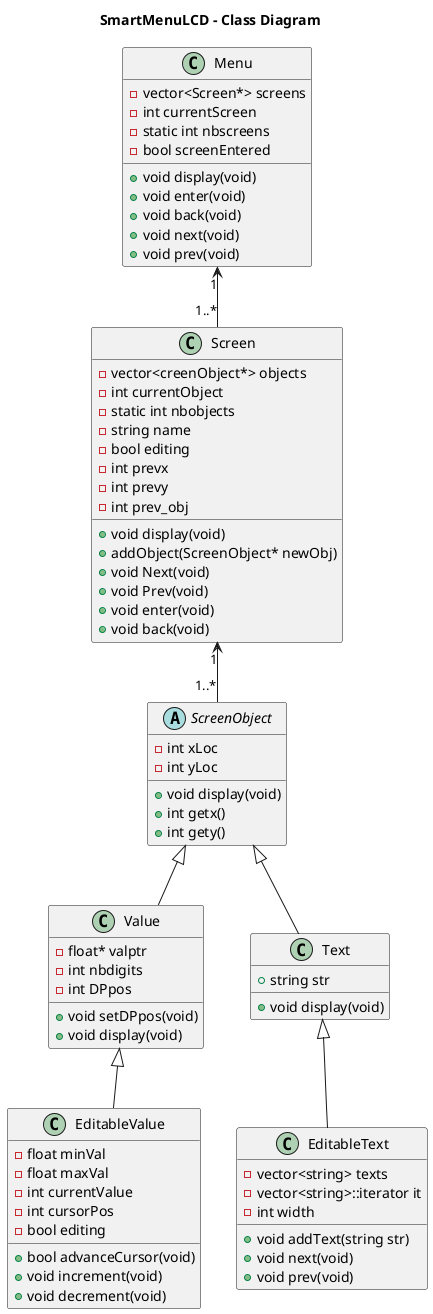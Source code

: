 @startuml

title SmartMenuLCD - Class Diagram

abstract class ScreenObject{
    - int xLoc
    - int yLoc
    + void display(void)
    + int getx()
    + int gety()
}
class Value{
    - float* valptr
    - int nbdigits
    - int DPpos
    + void setDPpos(void)
    + void display(void)
}

class EditableValue{
    - float minVal
    - float maxVal
    - int currentValue
    - int cursorPos
    - bool editing
    + bool advanceCursor(void)
    + void increment(void)
    + void decrement(void)
}

class Text{
    + string str
    + void display(void)
}


class EditableText{
    - vector<string> texts
    - vector<string>::iterator it
    - int width
    + void addText(string str)
    + void next(void)
    + void prev(void)
}

class Screen{
    - vector<creenObject*> objects
    - int currentObject
    - static int nbobjects
    - string name
    - bool editing
    - int prevx
    - int prevy
    - int prev_obj
    + void display(void)
    + addObject(ScreenObject* newObj)
    + void Next(void)
    + void Prev(void)
    + void enter(void)
    + void back(void)
}

class Menu{
    - vector<Screen*> screens
    - int currentScreen
    - static int nbscreens
    - bool screenEntered
    + void display(void)
    + void enter(void)
    + void back(void)
    + void next(void)
    + void prev(void)
    
}

Value <|-- EditableValue

Text <|-- EditableText

ScreenObject <|-- Text
ScreenObject <|-- Value

Screen "1"<--"1..*" ScreenObject
Menu "1"<--"1..*" Screen
@enduml
